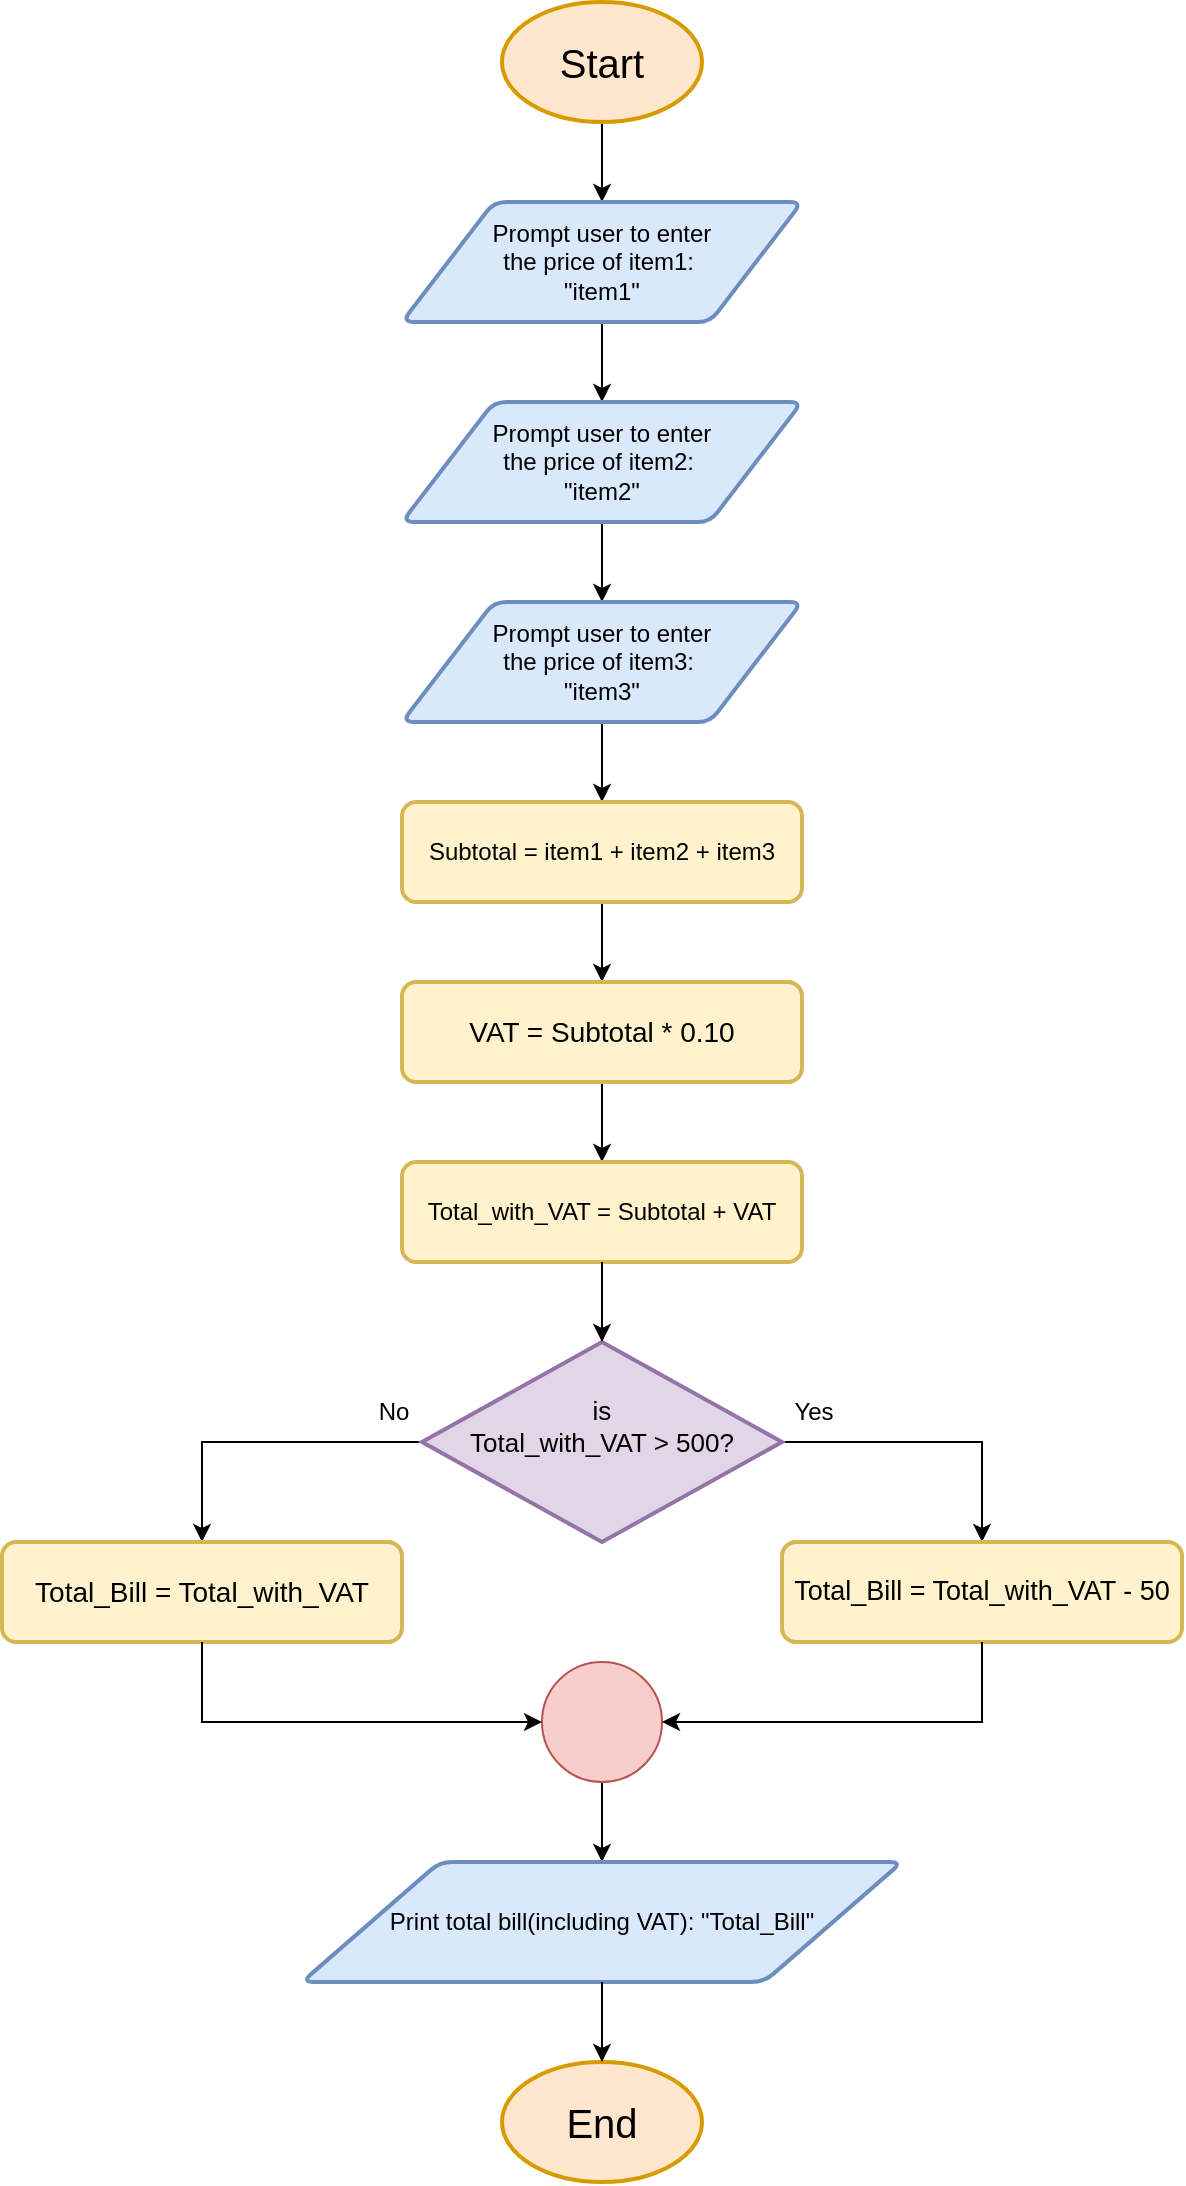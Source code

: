 <mxfile version="24.6.1" type="google">
  <diagram name="Page-1" id="GX24kVn0um5jzHK093Ww">
    <mxGraphModel grid="1" page="1" gridSize="10" guides="1" tooltips="1" connect="1" arrows="1" fold="1" pageScale="1" pageWidth="827" pageHeight="1169" math="0" shadow="0">
      <root>
        <mxCell id="0" />
        <mxCell id="1" parent="0" />
        <mxCell id="4XeHtqV-0_fZSR04OYKb-3" style="edgeStyle=orthogonalEdgeStyle;rounded=0;orthogonalLoop=1;jettySize=auto;html=1;exitX=0.5;exitY=1;exitDx=0;exitDy=0;exitPerimeter=0;entryX=0.5;entryY=0;entryDx=0;entryDy=0;" edge="1" parent="1" source="4XeHtqV-0_fZSR04OYKb-1" target="4XeHtqV-0_fZSR04OYKb-2">
          <mxGeometry relative="1" as="geometry" />
        </mxCell>
        <mxCell id="4XeHtqV-0_fZSR04OYKb-1" value="Start" style="strokeWidth=2;html=1;shape=mxgraph.flowchart.start_1;whiteSpace=wrap;fillColor=#ffe6cc;strokeColor=#d79b00;fontSize=20;" vertex="1" parent="1">
          <mxGeometry x="364" y="10" width="100" height="60" as="geometry" />
        </mxCell>
        <mxCell id="4XeHtqV-0_fZSR04OYKb-7" style="edgeStyle=orthogonalEdgeStyle;rounded=0;orthogonalLoop=1;jettySize=auto;html=1;exitX=0.5;exitY=1;exitDx=0;exitDy=0;entryX=0.5;entryY=0;entryDx=0;entryDy=0;" edge="1" parent="1" source="4XeHtqV-0_fZSR04OYKb-2" target="4XeHtqV-0_fZSR04OYKb-5">
          <mxGeometry relative="1" as="geometry" />
        </mxCell>
        <mxCell id="4XeHtqV-0_fZSR04OYKb-2" value="Prompt user to enter&lt;br style=&quot;font-size: 12px;&quot;&gt;the price of item1:&amp;nbsp;&lt;br style=&quot;font-size: 12px;&quot;&gt;&quot;item1&quot;" style="shape=parallelogram;html=1;strokeWidth=2;perimeter=parallelogramPerimeter;whiteSpace=wrap;rounded=1;arcSize=12;size=0.23;fillColor=#dae8fc;strokeColor=#6c8ebf;fontSize=12;" vertex="1" parent="1">
          <mxGeometry x="314" y="110" width="200" height="60" as="geometry" />
        </mxCell>
        <mxCell id="4XeHtqV-0_fZSR04OYKb-8" style="edgeStyle=orthogonalEdgeStyle;rounded=0;orthogonalLoop=1;jettySize=auto;html=1;exitX=0.5;exitY=1;exitDx=0;exitDy=0;" edge="1" parent="1" source="4XeHtqV-0_fZSR04OYKb-5" target="4XeHtqV-0_fZSR04OYKb-6">
          <mxGeometry relative="1" as="geometry" />
        </mxCell>
        <mxCell id="4XeHtqV-0_fZSR04OYKb-5" value="Prompt user to enter&lt;br style=&quot;font-size: 12px;&quot;&gt;the price of item2:&amp;nbsp;&lt;br style=&quot;font-size: 12px;&quot;&gt;&quot;item2&quot;" style="shape=parallelogram;html=1;strokeWidth=2;perimeter=parallelogramPerimeter;whiteSpace=wrap;rounded=1;arcSize=12;size=0.23;fillColor=#dae8fc;strokeColor=#6c8ebf;fontSize=12;" vertex="1" parent="1">
          <mxGeometry x="314" y="210" width="200" height="60" as="geometry" />
        </mxCell>
        <mxCell id="4XeHtqV-0_fZSR04OYKb-11" style="edgeStyle=orthogonalEdgeStyle;rounded=0;orthogonalLoop=1;jettySize=auto;html=1;exitX=0.5;exitY=1;exitDx=0;exitDy=0;entryX=0.5;entryY=0;entryDx=0;entryDy=0;" edge="1" parent="1" source="4XeHtqV-0_fZSR04OYKb-6" target="4XeHtqV-0_fZSR04OYKb-9">
          <mxGeometry relative="1" as="geometry" />
        </mxCell>
        <mxCell id="4XeHtqV-0_fZSR04OYKb-6" value="Prompt user to enter&lt;br style=&quot;font-size: 12px;&quot;&gt;the price of item3:&amp;nbsp;&lt;br style=&quot;font-size: 12px;&quot;&gt;&quot;item3&quot;" style="shape=parallelogram;html=1;strokeWidth=2;perimeter=parallelogramPerimeter;whiteSpace=wrap;rounded=1;arcSize=12;size=0.23;fillColor=#dae8fc;strokeColor=#6c8ebf;fontSize=12;" vertex="1" parent="1">
          <mxGeometry x="314" y="310" width="200" height="60" as="geometry" />
        </mxCell>
        <mxCell id="4XeHtqV-0_fZSR04OYKb-12" style="edgeStyle=orthogonalEdgeStyle;rounded=0;orthogonalLoop=1;jettySize=auto;html=1;exitX=0.5;exitY=1;exitDx=0;exitDy=0;entryX=0.5;entryY=0;entryDx=0;entryDy=0;" edge="1" parent="1" source="4XeHtqV-0_fZSR04OYKb-9" target="4XeHtqV-0_fZSR04OYKb-10">
          <mxGeometry relative="1" as="geometry" />
        </mxCell>
        <mxCell id="4XeHtqV-0_fZSR04OYKb-9" value="Subtotal = item1 + item2 + item3" style="rounded=1;whiteSpace=wrap;html=1;absoluteArcSize=1;arcSize=14;strokeWidth=2;fillColor=#fff2cc;strokeColor=#d6b656;" vertex="1" parent="1">
          <mxGeometry x="314" y="410" width="200" height="50" as="geometry" />
        </mxCell>
        <mxCell id="4XeHtqV-0_fZSR04OYKb-14" style="edgeStyle=orthogonalEdgeStyle;rounded=0;orthogonalLoop=1;jettySize=auto;html=1;exitX=0.5;exitY=1;exitDx=0;exitDy=0;" edge="1" parent="1" source="4XeHtqV-0_fZSR04OYKb-10" target="4XeHtqV-0_fZSR04OYKb-13">
          <mxGeometry relative="1" as="geometry" />
        </mxCell>
        <mxCell id="4XeHtqV-0_fZSR04OYKb-10" value="VAT = Subtotal * 0.10" style="rounded=1;whiteSpace=wrap;html=1;absoluteArcSize=1;arcSize=14;strokeWidth=2;fillColor=#fff2cc;strokeColor=#d6b656;fontSize=14;" vertex="1" parent="1">
          <mxGeometry x="314" y="500" width="200" height="50" as="geometry" />
        </mxCell>
        <mxCell id="4XeHtqV-0_fZSR04OYKb-13" value="Total_with_VAT = Subtotal + VAT" style="rounded=1;whiteSpace=wrap;html=1;absoluteArcSize=1;arcSize=14;strokeWidth=2;fillColor=#fff2cc;strokeColor=#d6b656;" vertex="1" parent="1">
          <mxGeometry x="314" y="590" width="200" height="50" as="geometry" />
        </mxCell>
        <mxCell id="4XeHtqV-0_fZSR04OYKb-19" style="edgeStyle=orthogonalEdgeStyle;rounded=0;orthogonalLoop=1;jettySize=auto;html=1;exitX=0;exitY=0.5;exitDx=0;exitDy=0;exitPerimeter=0;entryX=0.5;entryY=0;entryDx=0;entryDy=0;" edge="1" parent="1" source="4XeHtqV-0_fZSR04OYKb-15" target="4XeHtqV-0_fZSR04OYKb-18">
          <mxGeometry relative="1" as="geometry" />
        </mxCell>
        <mxCell id="4XeHtqV-0_fZSR04OYKb-22" style="edgeStyle=orthogonalEdgeStyle;rounded=0;orthogonalLoop=1;jettySize=auto;html=1;exitX=1;exitY=0.5;exitDx=0;exitDy=0;exitPerimeter=0;entryX=0.5;entryY=0;entryDx=0;entryDy=0;" edge="1" parent="1" source="4XeHtqV-0_fZSR04OYKb-15" target="4XeHtqV-0_fZSR04OYKb-21">
          <mxGeometry relative="1" as="geometry" />
        </mxCell>
        <mxCell id="4XeHtqV-0_fZSR04OYKb-15" value="is&lt;br style=&quot;font-size: 13px;&quot;&gt;Total_with_VAT &amp;gt; 500?&lt;div style=&quot;font-size: 13px;&quot;&gt;&lt;br style=&quot;font-size: 13px;&quot;&gt;&lt;/div&gt;" style="strokeWidth=2;html=1;shape=mxgraph.flowchart.decision;whiteSpace=wrap;fillColor=#e1d5e7;strokeColor=#9673a6;fontSize=13;" vertex="1" parent="1">
          <mxGeometry x="324" y="680" width="180" height="100" as="geometry" />
        </mxCell>
        <mxCell id="4XeHtqV-0_fZSR04OYKb-16" style="edgeStyle=orthogonalEdgeStyle;rounded=0;orthogonalLoop=1;jettySize=auto;html=1;exitX=0.5;exitY=1;exitDx=0;exitDy=0;entryX=0.5;entryY=0;entryDx=0;entryDy=0;entryPerimeter=0;" edge="1" parent="1" source="4XeHtqV-0_fZSR04OYKb-13" target="4XeHtqV-0_fZSR04OYKb-15">
          <mxGeometry relative="1" as="geometry" />
        </mxCell>
        <mxCell id="4XeHtqV-0_fZSR04OYKb-18" value="Total_Bill = Total_with_VAT" style="rounded=1;whiteSpace=wrap;html=1;absoluteArcSize=1;arcSize=14;strokeWidth=2;fillColor=#fff2cc;strokeColor=#d6b656;fontSize=14;" vertex="1" parent="1">
          <mxGeometry x="114" y="780" width="200" height="50" as="geometry" />
        </mxCell>
        <mxCell id="4XeHtqV-0_fZSR04OYKb-21" value="Total_Bill = Total_with_VAT - 50" style="rounded=1;whiteSpace=wrap;html=1;absoluteArcSize=1;arcSize=14;strokeWidth=2;fillColor=#fff2cc;strokeColor=#d6b656;fontSize=13.5;" vertex="1" parent="1">
          <mxGeometry x="504" y="780" width="200" height="50" as="geometry" />
        </mxCell>
        <mxCell id="4XeHtqV-0_fZSR04OYKb-23" value="No" style="text;html=1;align=center;verticalAlign=middle;whiteSpace=wrap;rounded=0;" vertex="1" parent="1">
          <mxGeometry x="280" y="700" width="60" height="30" as="geometry" />
        </mxCell>
        <mxCell id="4XeHtqV-0_fZSR04OYKb-24" value="Yes" style="text;html=1;align=center;verticalAlign=middle;whiteSpace=wrap;rounded=0;" vertex="1" parent="1">
          <mxGeometry x="490" y="700" width="60" height="30" as="geometry" />
        </mxCell>
        <mxCell id="4XeHtqV-0_fZSR04OYKb-30" style="edgeStyle=orthogonalEdgeStyle;rounded=0;orthogonalLoop=1;jettySize=auto;html=1;exitX=0.5;exitY=1;exitDx=0;exitDy=0;exitPerimeter=0;entryX=0.5;entryY=0;entryDx=0;entryDy=0;" edge="1" parent="1" source="4XeHtqV-0_fZSR04OYKb-25" target="4XeHtqV-0_fZSR04OYKb-29">
          <mxGeometry relative="1" as="geometry" />
        </mxCell>
        <mxCell id="4XeHtqV-0_fZSR04OYKb-25" value="" style="verticalLabelPosition=bottom;verticalAlign=top;html=1;shape=mxgraph.flowchart.on-page_reference;fillColor=#f8cecc;strokeColor=#b85450;" vertex="1" parent="1">
          <mxGeometry x="384" y="840" width="60" height="60" as="geometry" />
        </mxCell>
        <mxCell id="4XeHtqV-0_fZSR04OYKb-26" style="edgeStyle=orthogonalEdgeStyle;rounded=0;orthogonalLoop=1;jettySize=auto;html=1;exitX=0.5;exitY=1;exitDx=0;exitDy=0;entryX=0;entryY=0.5;entryDx=0;entryDy=0;entryPerimeter=0;" edge="1" parent="1" source="4XeHtqV-0_fZSR04OYKb-18" target="4XeHtqV-0_fZSR04OYKb-25">
          <mxGeometry relative="1" as="geometry" />
        </mxCell>
        <mxCell id="4XeHtqV-0_fZSR04OYKb-28" style="edgeStyle=orthogonalEdgeStyle;rounded=0;orthogonalLoop=1;jettySize=auto;html=1;exitX=0.5;exitY=1;exitDx=0;exitDy=0;entryX=1;entryY=0.5;entryDx=0;entryDy=0;entryPerimeter=0;" edge="1" parent="1" source="4XeHtqV-0_fZSR04OYKb-21" target="4XeHtqV-0_fZSR04OYKb-25">
          <mxGeometry relative="1" as="geometry" />
        </mxCell>
        <mxCell id="4XeHtqV-0_fZSR04OYKb-29" value="Print total bill(including VAT): &quot;Total_Bill&quot;" style="shape=parallelogram;html=1;strokeWidth=2;perimeter=parallelogramPerimeter;whiteSpace=wrap;rounded=1;arcSize=12;size=0.23;fillColor=#dae8fc;strokeColor=#6c8ebf;fontSize=12;" vertex="1" parent="1">
          <mxGeometry x="264" y="940" width="300" height="60" as="geometry" />
        </mxCell>
        <mxCell id="4XeHtqV-0_fZSR04OYKb-31" value="End" style="strokeWidth=2;html=1;shape=mxgraph.flowchart.start_1;whiteSpace=wrap;fillColor=#ffe6cc;strokeColor=#d79b00;fontSize=20;" vertex="1" parent="1">
          <mxGeometry x="364" y="1040" width="100" height="60" as="geometry" />
        </mxCell>
        <mxCell id="4XeHtqV-0_fZSR04OYKb-32" style="edgeStyle=orthogonalEdgeStyle;rounded=0;orthogonalLoop=1;jettySize=auto;html=1;exitX=0.5;exitY=1;exitDx=0;exitDy=0;entryX=0.5;entryY=0;entryDx=0;entryDy=0;entryPerimeter=0;" edge="1" parent="1" source="4XeHtqV-0_fZSR04OYKb-29" target="4XeHtqV-0_fZSR04OYKb-31">
          <mxGeometry relative="1" as="geometry" />
        </mxCell>
      </root>
    </mxGraphModel>
  </diagram>
</mxfile>
